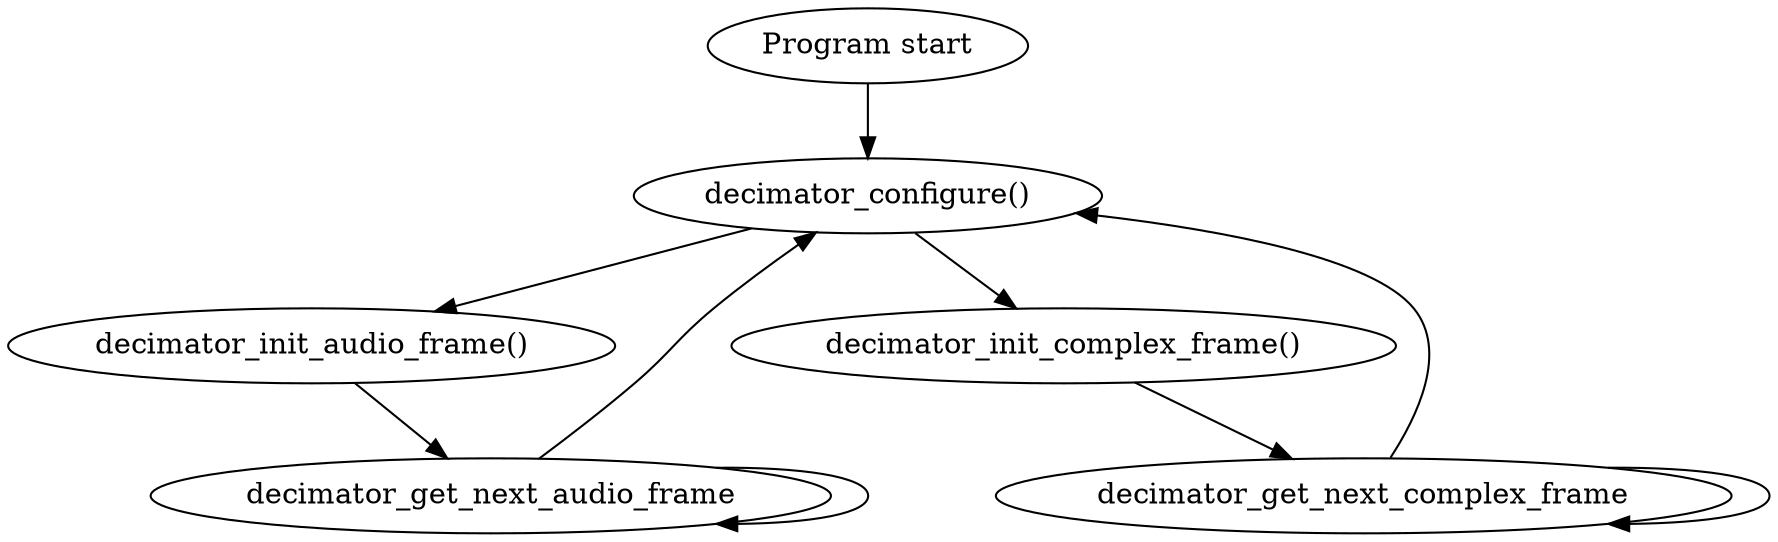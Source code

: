 digraph g {
	
  program_start [label="Program start"];

	decimator_configure [label="decimator_configure()"];
	decimator_init_audio [label="decimator_init_audio_frame()"];
	decimator_get_next_audio_frame [label="decimator_get_next_audio_frame"]; 
	decimator_init_complex [label="decimator_init_complex_frame()"];
	decimator_get_next_complex_frame [label="decimator_get_next_complex_frame"]; 
  
  program_start -> decimator_configure;

	decimator_configure -> decimator_init_audio;
	decimator_configure -> decimator_init_complex;

	decimator_init_audio -> decimator_get_next_audio_frame;
	decimator_get_next_audio_frame -> decimator_get_next_audio_frame;
	decimator_get_next_audio_frame -> decimator_configure


	decimator_init_complex -> decimator_get_next_complex_frame;
	decimator_get_next_complex_frame -> decimator_get_next_complex_frame;
	decimator_get_next_complex_frame -> decimator_configure
}
